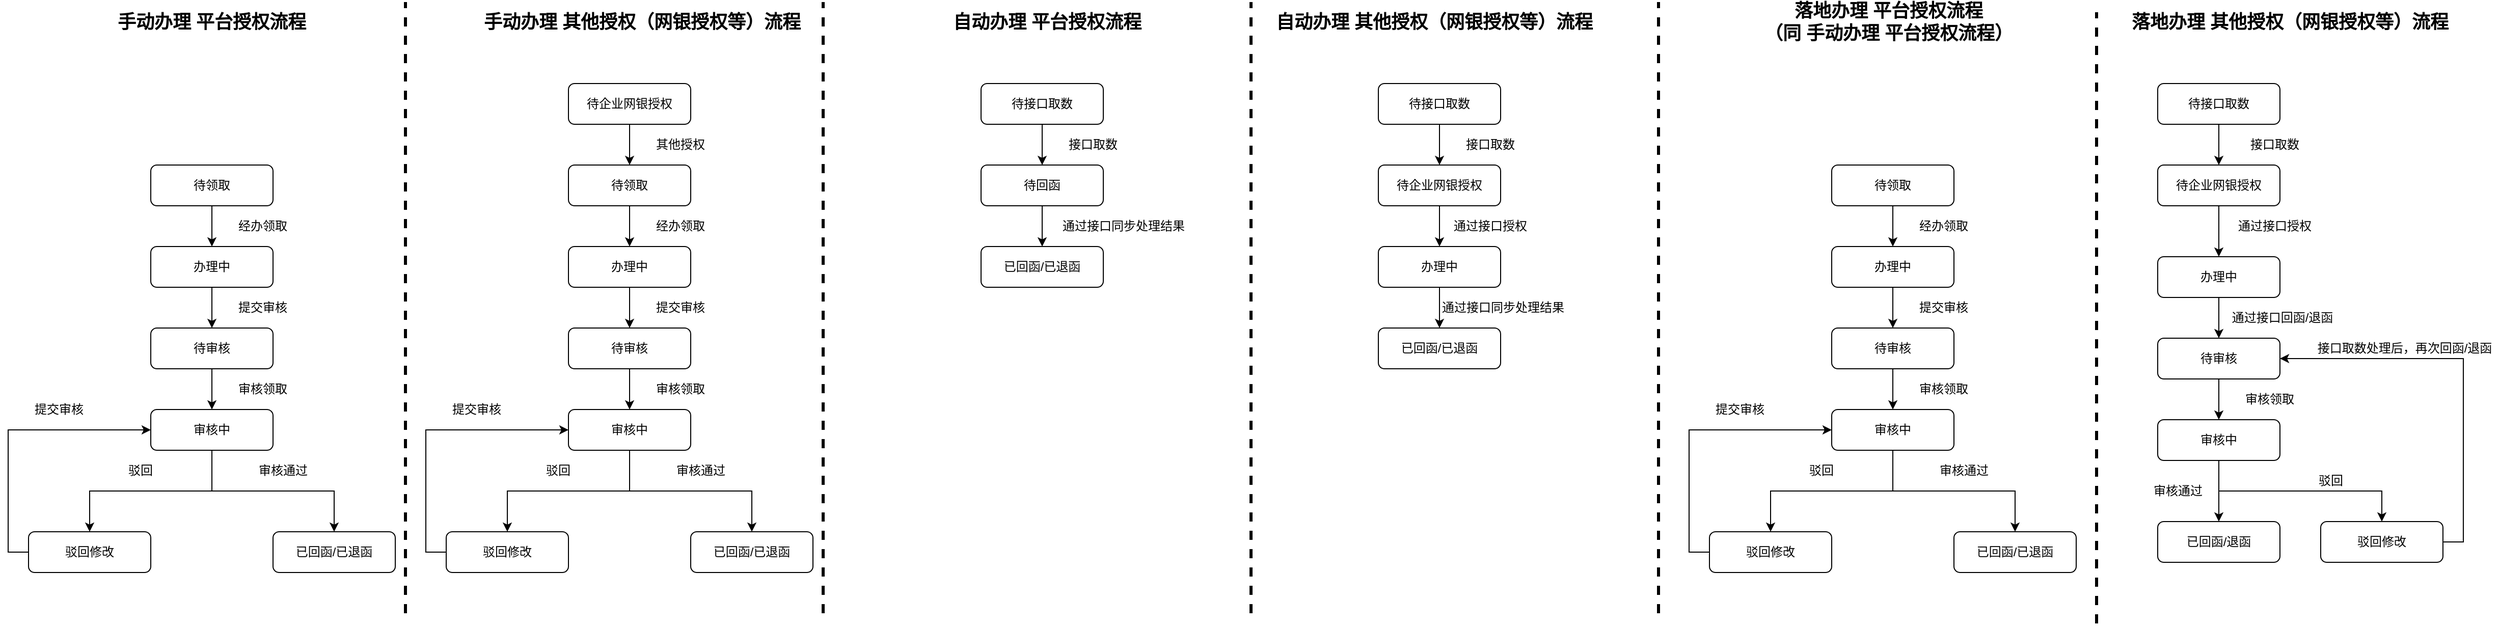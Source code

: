 <mxfile version="14.9.3" type="github">
  <diagram id="QbEDGIfnkf8j7JGIHZ4A" name="第 1 页">
    <mxGraphModel dx="2249" dy="794" grid="1" gridSize="10" guides="1" tooltips="1" connect="1" arrows="1" fold="1" page="1" pageScale="1" pageWidth="827" pageHeight="1169" math="0" shadow="0">
      <root>
        <mxCell id="0" />
        <mxCell id="1" parent="0" />
        <mxCell id="bwtcNRjYHlIZpcFxMYhS-3" style="edgeStyle=orthogonalEdgeStyle;rounded=0;orthogonalLoop=1;jettySize=auto;html=1;exitX=0.5;exitY=1;exitDx=0;exitDy=0;" parent="1" source="bwtcNRjYHlIZpcFxMYhS-1" target="bwtcNRjYHlIZpcFxMYhS-2" edge="1">
          <mxGeometry relative="1" as="geometry" />
        </mxCell>
        <mxCell id="bwtcNRjYHlIZpcFxMYhS-1" value="待企业网银授权" style="rounded=1;whiteSpace=wrap;html=1;" parent="1" vertex="1">
          <mxGeometry x="160" y="120" width="120" height="40" as="geometry" />
        </mxCell>
        <mxCell id="bwtcNRjYHlIZpcFxMYhS-6" style="edgeStyle=orthogonalEdgeStyle;rounded=0;orthogonalLoop=1;jettySize=auto;html=1;exitX=0.5;exitY=1;exitDx=0;exitDy=0;" parent="1" source="bwtcNRjYHlIZpcFxMYhS-2" target="bwtcNRjYHlIZpcFxMYhS-5" edge="1">
          <mxGeometry relative="1" as="geometry" />
        </mxCell>
        <mxCell id="bwtcNRjYHlIZpcFxMYhS-2" value="待领取" style="rounded=1;whiteSpace=wrap;html=1;" parent="1" vertex="1">
          <mxGeometry x="160" y="200" width="120" height="40" as="geometry" />
        </mxCell>
        <mxCell id="bwtcNRjYHlIZpcFxMYhS-4" value="其他授权" style="text;html=1;strokeColor=none;fillColor=none;align=center;verticalAlign=middle;whiteSpace=wrap;rounded=0;" parent="1" vertex="1">
          <mxGeometry x="220" y="170" width="100" height="20" as="geometry" />
        </mxCell>
        <mxCell id="bwtcNRjYHlIZpcFxMYhS-9" style="edgeStyle=orthogonalEdgeStyle;rounded=0;orthogonalLoop=1;jettySize=auto;html=1;exitX=0.5;exitY=1;exitDx=0;exitDy=0;" parent="1" source="bwtcNRjYHlIZpcFxMYhS-5" target="bwtcNRjYHlIZpcFxMYhS-8" edge="1">
          <mxGeometry relative="1" as="geometry" />
        </mxCell>
        <mxCell id="bwtcNRjYHlIZpcFxMYhS-5" value="办理中" style="rounded=1;whiteSpace=wrap;html=1;" parent="1" vertex="1">
          <mxGeometry x="160" y="280" width="120" height="40" as="geometry" />
        </mxCell>
        <mxCell id="bwtcNRjYHlIZpcFxMYhS-7" value="经办领取" style="text;html=1;strokeColor=none;fillColor=none;align=center;verticalAlign=middle;whiteSpace=wrap;rounded=0;" parent="1" vertex="1">
          <mxGeometry x="220" y="250" width="100" height="20" as="geometry" />
        </mxCell>
        <mxCell id="bwtcNRjYHlIZpcFxMYhS-12" style="edgeStyle=orthogonalEdgeStyle;rounded=0;orthogonalLoop=1;jettySize=auto;html=1;exitX=0.5;exitY=1;exitDx=0;exitDy=0;" parent="1" source="bwtcNRjYHlIZpcFxMYhS-8" target="bwtcNRjYHlIZpcFxMYhS-11" edge="1">
          <mxGeometry relative="1" as="geometry" />
        </mxCell>
        <mxCell id="bwtcNRjYHlIZpcFxMYhS-8" value="待审核" style="rounded=1;whiteSpace=wrap;html=1;" parent="1" vertex="1">
          <mxGeometry x="160" y="360" width="120" height="40" as="geometry" />
        </mxCell>
        <mxCell id="bwtcNRjYHlIZpcFxMYhS-10" value="提交审核" style="text;html=1;strokeColor=none;fillColor=none;align=center;verticalAlign=middle;whiteSpace=wrap;rounded=0;" parent="1" vertex="1">
          <mxGeometry x="220" y="330" width="100" height="20" as="geometry" />
        </mxCell>
        <mxCell id="bwtcNRjYHlIZpcFxMYhS-15" style="edgeStyle=orthogonalEdgeStyle;rounded=0;orthogonalLoop=1;jettySize=auto;html=1;exitX=0.5;exitY=1;exitDx=0;exitDy=0;" parent="1" source="bwtcNRjYHlIZpcFxMYhS-11" target="bwtcNRjYHlIZpcFxMYhS-14" edge="1">
          <mxGeometry relative="1" as="geometry" />
        </mxCell>
        <mxCell id="bwtcNRjYHlIZpcFxMYhS-22" style="edgeStyle=orthogonalEdgeStyle;rounded=0;orthogonalLoop=1;jettySize=auto;html=1;exitX=0.5;exitY=1;exitDx=0;exitDy=0;entryX=0.5;entryY=0;entryDx=0;entryDy=0;" parent="1" source="bwtcNRjYHlIZpcFxMYhS-11" target="bwtcNRjYHlIZpcFxMYhS-21" edge="1">
          <mxGeometry relative="1" as="geometry" />
        </mxCell>
        <mxCell id="bwtcNRjYHlIZpcFxMYhS-11" value="审核中" style="rounded=1;whiteSpace=wrap;html=1;" parent="1" vertex="1">
          <mxGeometry x="160" y="440" width="120" height="40" as="geometry" />
        </mxCell>
        <mxCell id="bwtcNRjYHlIZpcFxMYhS-13" value="审核领取" style="text;html=1;strokeColor=none;fillColor=none;align=center;verticalAlign=middle;whiteSpace=wrap;rounded=0;" parent="1" vertex="1">
          <mxGeometry x="220" y="410" width="100" height="20" as="geometry" />
        </mxCell>
        <mxCell id="bwtcNRjYHlIZpcFxMYhS-14" value="已回函/已退函" style="rounded=1;whiteSpace=wrap;html=1;" parent="1" vertex="1">
          <mxGeometry x="280" y="560" width="120" height="40" as="geometry" />
        </mxCell>
        <mxCell id="bwtcNRjYHlIZpcFxMYhS-18" value="审核通过" style="text;html=1;strokeColor=none;fillColor=none;align=center;verticalAlign=middle;whiteSpace=wrap;rounded=0;" parent="1" vertex="1">
          <mxGeometry x="240" y="490" width="100" height="20" as="geometry" />
        </mxCell>
        <mxCell id="bwtcNRjYHlIZpcFxMYhS-20" value="驳回" style="text;html=1;strokeColor=none;fillColor=none;align=center;verticalAlign=middle;whiteSpace=wrap;rounded=0;" parent="1" vertex="1">
          <mxGeometry x="120" y="490" width="60" height="20" as="geometry" />
        </mxCell>
        <mxCell id="bwtcNRjYHlIZpcFxMYhS-23" style="edgeStyle=orthogonalEdgeStyle;rounded=0;orthogonalLoop=1;jettySize=auto;html=1;exitX=0;exitY=0.5;exitDx=0;exitDy=0;entryX=0;entryY=0.5;entryDx=0;entryDy=0;" parent="1" source="bwtcNRjYHlIZpcFxMYhS-21" target="bwtcNRjYHlIZpcFxMYhS-11" edge="1">
          <mxGeometry relative="1" as="geometry">
            <Array as="points">
              <mxPoint x="20" y="580" />
              <mxPoint x="20" y="460" />
            </Array>
          </mxGeometry>
        </mxCell>
        <mxCell id="bwtcNRjYHlIZpcFxMYhS-21" value="驳回修改" style="rounded=1;whiteSpace=wrap;html=1;" parent="1" vertex="1">
          <mxGeometry x="40" y="560" width="120" height="40" as="geometry" />
        </mxCell>
        <mxCell id="bwtcNRjYHlIZpcFxMYhS-24" value="提交审核" style="text;html=1;strokeColor=none;fillColor=none;align=center;verticalAlign=middle;whiteSpace=wrap;rounded=0;" parent="1" vertex="1">
          <mxGeometry x="40" y="430" width="60" height="20" as="geometry" />
        </mxCell>
        <mxCell id="bwtcNRjYHlIZpcFxMYhS-25" value="手动办理 其他授权（网银授权等）流程" style="text;html=1;strokeColor=none;fillColor=none;align=center;verticalAlign=middle;whiteSpace=wrap;rounded=0;fontSize=18;fontStyle=1" parent="1" vertex="1">
          <mxGeometry x="75" y="40" width="315" height="40" as="geometry" />
        </mxCell>
        <mxCell id="bwtcNRjYHlIZpcFxMYhS-28" style="edgeStyle=orthogonalEdgeStyle;rounded=0;orthogonalLoop=1;jettySize=auto;html=1;exitX=0.5;exitY=1;exitDx=0;exitDy=0;" parent="1" source="bwtcNRjYHlIZpcFxMYhS-29" target="bwtcNRjYHlIZpcFxMYhS-32" edge="1">
          <mxGeometry relative="1" as="geometry" />
        </mxCell>
        <mxCell id="bwtcNRjYHlIZpcFxMYhS-29" value="待领取" style="rounded=1;whiteSpace=wrap;html=1;" parent="1" vertex="1">
          <mxGeometry x="-250" y="200" width="120" height="40" as="geometry" />
        </mxCell>
        <mxCell id="bwtcNRjYHlIZpcFxMYhS-31" style="edgeStyle=orthogonalEdgeStyle;rounded=0;orthogonalLoop=1;jettySize=auto;html=1;exitX=0.5;exitY=1;exitDx=0;exitDy=0;" parent="1" source="bwtcNRjYHlIZpcFxMYhS-32" target="bwtcNRjYHlIZpcFxMYhS-35" edge="1">
          <mxGeometry relative="1" as="geometry" />
        </mxCell>
        <mxCell id="bwtcNRjYHlIZpcFxMYhS-32" value="办理中" style="rounded=1;whiteSpace=wrap;html=1;" parent="1" vertex="1">
          <mxGeometry x="-250" y="280" width="120" height="40" as="geometry" />
        </mxCell>
        <mxCell id="bwtcNRjYHlIZpcFxMYhS-33" value="经办领取" style="text;html=1;strokeColor=none;fillColor=none;align=center;verticalAlign=middle;whiteSpace=wrap;rounded=0;" parent="1" vertex="1">
          <mxGeometry x="-190" y="250" width="100" height="20" as="geometry" />
        </mxCell>
        <mxCell id="bwtcNRjYHlIZpcFxMYhS-34" style="edgeStyle=orthogonalEdgeStyle;rounded=0;orthogonalLoop=1;jettySize=auto;html=1;exitX=0.5;exitY=1;exitDx=0;exitDy=0;" parent="1" source="bwtcNRjYHlIZpcFxMYhS-35" target="bwtcNRjYHlIZpcFxMYhS-39" edge="1">
          <mxGeometry relative="1" as="geometry" />
        </mxCell>
        <mxCell id="bwtcNRjYHlIZpcFxMYhS-35" value="待审核" style="rounded=1;whiteSpace=wrap;html=1;" parent="1" vertex="1">
          <mxGeometry x="-250" y="360" width="120" height="40" as="geometry" />
        </mxCell>
        <mxCell id="bwtcNRjYHlIZpcFxMYhS-36" value="提交审核" style="text;html=1;strokeColor=none;fillColor=none;align=center;verticalAlign=middle;whiteSpace=wrap;rounded=0;" parent="1" vertex="1">
          <mxGeometry x="-190" y="330" width="100" height="20" as="geometry" />
        </mxCell>
        <mxCell id="bwtcNRjYHlIZpcFxMYhS-37" style="edgeStyle=orthogonalEdgeStyle;rounded=0;orthogonalLoop=1;jettySize=auto;html=1;exitX=0.5;exitY=1;exitDx=0;exitDy=0;" parent="1" source="bwtcNRjYHlIZpcFxMYhS-39" target="bwtcNRjYHlIZpcFxMYhS-41" edge="1">
          <mxGeometry relative="1" as="geometry" />
        </mxCell>
        <mxCell id="bwtcNRjYHlIZpcFxMYhS-38" style="edgeStyle=orthogonalEdgeStyle;rounded=0;orthogonalLoop=1;jettySize=auto;html=1;exitX=0.5;exitY=1;exitDx=0;exitDy=0;entryX=0.5;entryY=0;entryDx=0;entryDy=0;" parent="1" source="bwtcNRjYHlIZpcFxMYhS-39" target="bwtcNRjYHlIZpcFxMYhS-45" edge="1">
          <mxGeometry relative="1" as="geometry" />
        </mxCell>
        <mxCell id="bwtcNRjYHlIZpcFxMYhS-39" value="审核中" style="rounded=1;whiteSpace=wrap;html=1;" parent="1" vertex="1">
          <mxGeometry x="-250" y="440" width="120" height="40" as="geometry" />
        </mxCell>
        <mxCell id="bwtcNRjYHlIZpcFxMYhS-40" value="审核领取" style="text;html=1;strokeColor=none;fillColor=none;align=center;verticalAlign=middle;whiteSpace=wrap;rounded=0;" parent="1" vertex="1">
          <mxGeometry x="-190" y="410" width="100" height="20" as="geometry" />
        </mxCell>
        <mxCell id="bwtcNRjYHlIZpcFxMYhS-41" value="已回函/已退函" style="rounded=1;whiteSpace=wrap;html=1;" parent="1" vertex="1">
          <mxGeometry x="-130" y="560" width="120" height="40" as="geometry" />
        </mxCell>
        <mxCell id="bwtcNRjYHlIZpcFxMYhS-42" value="审核通过" style="text;html=1;strokeColor=none;fillColor=none;align=center;verticalAlign=middle;whiteSpace=wrap;rounded=0;" parent="1" vertex="1">
          <mxGeometry x="-170" y="490" width="100" height="20" as="geometry" />
        </mxCell>
        <mxCell id="bwtcNRjYHlIZpcFxMYhS-43" value="驳回" style="text;html=1;strokeColor=none;fillColor=none;align=center;verticalAlign=middle;whiteSpace=wrap;rounded=0;" parent="1" vertex="1">
          <mxGeometry x="-290" y="490" width="60" height="20" as="geometry" />
        </mxCell>
        <mxCell id="bwtcNRjYHlIZpcFxMYhS-44" style="edgeStyle=orthogonalEdgeStyle;rounded=0;orthogonalLoop=1;jettySize=auto;html=1;exitX=0;exitY=0.5;exitDx=0;exitDy=0;entryX=0;entryY=0.5;entryDx=0;entryDy=0;" parent="1" source="bwtcNRjYHlIZpcFxMYhS-45" target="bwtcNRjYHlIZpcFxMYhS-39" edge="1">
          <mxGeometry relative="1" as="geometry">
            <Array as="points">
              <mxPoint x="-390" y="580" />
              <mxPoint x="-390" y="460" />
            </Array>
          </mxGeometry>
        </mxCell>
        <mxCell id="bwtcNRjYHlIZpcFxMYhS-45" value="驳回修改" style="rounded=1;whiteSpace=wrap;html=1;" parent="1" vertex="1">
          <mxGeometry x="-370" y="560" width="120" height="40" as="geometry" />
        </mxCell>
        <mxCell id="bwtcNRjYHlIZpcFxMYhS-46" value="提交审核" style="text;html=1;strokeColor=none;fillColor=none;align=center;verticalAlign=middle;whiteSpace=wrap;rounded=0;" parent="1" vertex="1">
          <mxGeometry x="-370" y="430" width="60" height="20" as="geometry" />
        </mxCell>
        <mxCell id="bwtcNRjYHlIZpcFxMYhS-47" value="手动办理 平台授权流程" style="text;html=1;strokeColor=none;fillColor=none;align=center;verticalAlign=middle;whiteSpace=wrap;rounded=0;fontSize=18;fontStyle=1" parent="1" vertex="1">
          <mxGeometry x="-335" y="40" width="290" height="40" as="geometry" />
        </mxCell>
        <mxCell id="bwtcNRjYHlIZpcFxMYhS-48" value="" style="endArrow=none;dashed=1;html=1;fontSize=18;fontStyle=1;strokeWidth=3;" parent="1" edge="1">
          <mxGeometry width="50" height="50" relative="1" as="geometry">
            <mxPoint x="410" y="640" as="sourcePoint" />
            <mxPoint x="410" y="40" as="targetPoint" />
          </mxGeometry>
        </mxCell>
        <mxCell id="bwtcNRjYHlIZpcFxMYhS-50" value="" style="endArrow=none;dashed=1;html=1;fontSize=18;fontStyle=1;strokeWidth=3;" parent="1" edge="1">
          <mxGeometry width="50" height="50" relative="1" as="geometry">
            <mxPoint x="830" y="640" as="sourcePoint" />
            <mxPoint x="830" y="40" as="targetPoint" />
          </mxGeometry>
        </mxCell>
        <mxCell id="bwtcNRjYHlIZpcFxMYhS-103" style="edgeStyle=orthogonalEdgeStyle;rounded=0;orthogonalLoop=1;jettySize=auto;html=1;exitX=0.5;exitY=1;exitDx=0;exitDy=0;strokeWidth=1;fontSize=12;" parent="1" source="bwtcNRjYHlIZpcFxMYhS-52" target="bwtcNRjYHlIZpcFxMYhS-102" edge="1">
          <mxGeometry relative="1" as="geometry" />
        </mxCell>
        <mxCell id="bwtcNRjYHlIZpcFxMYhS-52" value="待企业网银授权" style="rounded=1;whiteSpace=wrap;html=1;" parent="1" vertex="1">
          <mxGeometry x="955" y="200" width="120" height="40" as="geometry" />
        </mxCell>
        <mxCell id="bwtcNRjYHlIZpcFxMYhS-72" value="自动办理 其他授权（网银授权等）流程" style="text;html=1;strokeColor=none;fillColor=none;align=center;verticalAlign=middle;whiteSpace=wrap;rounded=0;fontSize=18;fontStyle=1" parent="1" vertex="1">
          <mxGeometry x="840" y="50" width="340" height="20" as="geometry" />
        </mxCell>
        <mxCell id="bwtcNRjYHlIZpcFxMYhS-73" value="" style="endArrow=none;dashed=1;html=1;fontSize=18;fontStyle=1;strokeWidth=3;" parent="1" edge="1">
          <mxGeometry width="50" height="50" relative="1" as="geometry">
            <mxPoint x="1230" y="640" as="sourcePoint" />
            <mxPoint x="1230" y="40" as="targetPoint" />
          </mxGeometry>
        </mxCell>
        <mxCell id="bwtcNRjYHlIZpcFxMYhS-94" value="自动办理 平台授权流程" style="text;html=1;strokeColor=none;fillColor=none;align=center;verticalAlign=middle;whiteSpace=wrap;rounded=0;fontSize=18;fontStyle=1" parent="1" vertex="1">
          <mxGeometry x="485" y="50" width="290" height="20" as="geometry" />
        </mxCell>
        <mxCell id="bwtcNRjYHlIZpcFxMYhS-99" value="已回函/已退函" style="rounded=1;whiteSpace=wrap;html=1;fontSize=12;" parent="1" vertex="1">
          <mxGeometry x="955" y="360" width="120" height="40" as="geometry" />
        </mxCell>
        <mxCell id="bwtcNRjYHlIZpcFxMYhS-106" style="edgeStyle=orthogonalEdgeStyle;rounded=0;orthogonalLoop=1;jettySize=auto;html=1;exitX=0.5;exitY=1;exitDx=0;exitDy=0;strokeWidth=1;fontSize=12;" parent="1" source="bwtcNRjYHlIZpcFxMYhS-102" target="bwtcNRjYHlIZpcFxMYhS-99" edge="1">
          <mxGeometry relative="1" as="geometry" />
        </mxCell>
        <mxCell id="bwtcNRjYHlIZpcFxMYhS-102" value="办理中" style="rounded=1;whiteSpace=wrap;html=1;fontSize=12;" parent="1" vertex="1">
          <mxGeometry x="955" y="280" width="120" height="40" as="geometry" />
        </mxCell>
        <mxCell id="bwtcNRjYHlIZpcFxMYhS-104" value="通过接口授权" style="text;html=1;strokeColor=none;fillColor=none;align=center;verticalAlign=middle;whiteSpace=wrap;rounded=0;" parent="1" vertex="1">
          <mxGeometry x="1015" y="250" width="100" height="20" as="geometry" />
        </mxCell>
        <mxCell id="bwtcNRjYHlIZpcFxMYhS-108" value="落地办理 其他授权（网银授权等）流程" style="text;html=1;strokeColor=none;fillColor=none;align=center;verticalAlign=middle;whiteSpace=wrap;rounded=0;fontSize=18;fontStyle=1" parent="1" vertex="1">
          <mxGeometry x="1690" y="50" width="320" height="20" as="geometry" />
        </mxCell>
        <mxCell id="bwtcNRjYHlIZpcFxMYhS-114" style="edgeStyle=orthogonalEdgeStyle;rounded=0;orthogonalLoop=1;jettySize=auto;html=1;exitX=0.5;exitY=1;exitDx=0;exitDy=0;strokeWidth=1;fontSize=12;" parent="1" source="bwtcNRjYHlIZpcFxMYhS-109" target="bwtcNRjYHlIZpcFxMYhS-113" edge="1">
          <mxGeometry relative="1" as="geometry" />
        </mxCell>
        <mxCell id="bwtcNRjYHlIZpcFxMYhS-109" value="待接口取数" style="rounded=1;whiteSpace=wrap;html=1;" parent="1" vertex="1">
          <mxGeometry x="1720" y="120" width="120" height="40" as="geometry" />
        </mxCell>
        <mxCell id="bwtcNRjYHlIZpcFxMYhS-111" style="edgeStyle=orthogonalEdgeStyle;rounded=0;orthogonalLoop=1;jettySize=auto;html=1;exitX=0.5;exitY=1;exitDx=0;exitDy=0;entryX=0.5;entryY=0;entryDx=0;entryDy=0;strokeWidth=1;fontSize=12;" parent="1" source="bwtcNRjYHlIZpcFxMYhS-110" target="bwtcNRjYHlIZpcFxMYhS-52" edge="1">
          <mxGeometry relative="1" as="geometry" />
        </mxCell>
        <mxCell id="bwtcNRjYHlIZpcFxMYhS-110" value="待接口取数" style="rounded=1;whiteSpace=wrap;html=1;" parent="1" vertex="1">
          <mxGeometry x="955" y="120" width="120" height="40" as="geometry" />
        </mxCell>
        <mxCell id="bwtcNRjYHlIZpcFxMYhS-112" value="接口取数" style="text;html=1;strokeColor=none;fillColor=none;align=center;verticalAlign=middle;whiteSpace=wrap;rounded=0;" parent="1" vertex="1">
          <mxGeometry x="1015" y="170" width="100" height="20" as="geometry" />
        </mxCell>
        <mxCell id="bwtcNRjYHlIZpcFxMYhS-202" style="edgeStyle=orthogonalEdgeStyle;rounded=0;orthogonalLoop=1;jettySize=auto;html=1;exitX=0.5;exitY=1;exitDx=0;exitDy=0;entryX=0.5;entryY=0;entryDx=0;entryDy=0;strokeWidth=1;fontSize=12;" parent="1" source="bwtcNRjYHlIZpcFxMYhS-113" target="bwtcNRjYHlIZpcFxMYhS-123" edge="1">
          <mxGeometry relative="1" as="geometry" />
        </mxCell>
        <mxCell id="bwtcNRjYHlIZpcFxMYhS-113" value="待企业网银授权" style="rounded=1;whiteSpace=wrap;html=1;fontSize=12;" parent="1" vertex="1">
          <mxGeometry x="1720" y="200" width="120" height="40" as="geometry" />
        </mxCell>
        <mxCell id="bwtcNRjYHlIZpcFxMYhS-115" value="接口取数" style="text;html=1;strokeColor=none;fillColor=none;align=center;verticalAlign=middle;whiteSpace=wrap;rounded=0;" parent="1" vertex="1">
          <mxGeometry x="1785" y="170" width="100" height="20" as="geometry" />
        </mxCell>
        <mxCell id="bwtcNRjYHlIZpcFxMYhS-139" style="edgeStyle=orthogonalEdgeStyle;rounded=0;orthogonalLoop=1;jettySize=auto;html=1;exitX=0.5;exitY=1;exitDx=0;exitDy=0;strokeWidth=1;fontSize=12;" parent="1" source="bwtcNRjYHlIZpcFxMYhS-121" target="bwtcNRjYHlIZpcFxMYhS-138" edge="1">
          <mxGeometry relative="1" as="geometry" />
        </mxCell>
        <mxCell id="bwtcNRjYHlIZpcFxMYhS-121" value="待审核" style="rounded=1;whiteSpace=wrap;html=1;fontSize=12;" parent="1" vertex="1">
          <mxGeometry x="1720" y="370" width="120" height="40" as="geometry" />
        </mxCell>
        <mxCell id="bwtcNRjYHlIZpcFxMYhS-122" style="edgeStyle=orthogonalEdgeStyle;rounded=0;orthogonalLoop=1;jettySize=auto;html=1;exitX=0.5;exitY=1;exitDx=0;exitDy=0;strokeWidth=1;fontSize=12;" parent="1" source="bwtcNRjYHlIZpcFxMYhS-123" target="bwtcNRjYHlIZpcFxMYhS-121" edge="1">
          <mxGeometry relative="1" as="geometry" />
        </mxCell>
        <mxCell id="bwtcNRjYHlIZpcFxMYhS-123" value="办理中" style="rounded=1;whiteSpace=wrap;html=1;fontSize=12;" parent="1" vertex="1">
          <mxGeometry x="1720" y="290" width="120" height="40" as="geometry" />
        </mxCell>
        <mxCell id="bwtcNRjYHlIZpcFxMYhS-124" value="通过接口授权" style="text;html=1;strokeColor=none;fillColor=none;align=center;verticalAlign=middle;whiteSpace=wrap;rounded=0;" parent="1" vertex="1">
          <mxGeometry x="1785" y="250" width="100" height="20" as="geometry" />
        </mxCell>
        <mxCell id="bwtcNRjYHlIZpcFxMYhS-137" value="通过接口回函/退函" style="text;html=1;strokeColor=none;fillColor=none;align=center;verticalAlign=middle;whiteSpace=wrap;rounded=0;" parent="1" vertex="1">
          <mxGeometry x="1780" y="340" width="125" height="20" as="geometry" />
        </mxCell>
        <mxCell id="bwtcNRjYHlIZpcFxMYhS-142" style="edgeStyle=orthogonalEdgeStyle;rounded=0;orthogonalLoop=1;jettySize=auto;html=1;exitX=0.5;exitY=1;exitDx=0;exitDy=0;strokeWidth=1;fontSize=12;" parent="1" source="bwtcNRjYHlIZpcFxMYhS-138" target="bwtcNRjYHlIZpcFxMYhS-141" edge="1">
          <mxGeometry relative="1" as="geometry" />
        </mxCell>
        <mxCell id="bwtcNRjYHlIZpcFxMYhS-148" style="edgeStyle=orthogonalEdgeStyle;rounded=0;orthogonalLoop=1;jettySize=auto;html=1;exitX=0.5;exitY=1;exitDx=0;exitDy=0;strokeWidth=1;fontSize=12;" parent="1" source="bwtcNRjYHlIZpcFxMYhS-138" target="bwtcNRjYHlIZpcFxMYhS-147" edge="1">
          <mxGeometry relative="1" as="geometry" />
        </mxCell>
        <mxCell id="bwtcNRjYHlIZpcFxMYhS-138" value="审核中" style="rounded=1;whiteSpace=wrap;html=1;fontSize=12;" parent="1" vertex="1">
          <mxGeometry x="1720" y="450" width="120" height="40" as="geometry" />
        </mxCell>
        <mxCell id="bwtcNRjYHlIZpcFxMYhS-140" value="审核领取" style="text;html=1;strokeColor=none;fillColor=none;align=center;verticalAlign=middle;whiteSpace=wrap;rounded=0;" parent="1" vertex="1">
          <mxGeometry x="1780" y="420" width="100" height="20" as="geometry" />
        </mxCell>
        <mxCell id="bwtcNRjYHlIZpcFxMYhS-141" value="已回函/退函" style="rounded=1;whiteSpace=wrap;html=1;fontSize=12;" parent="1" vertex="1">
          <mxGeometry x="1720" y="550" width="120" height="40" as="geometry" />
        </mxCell>
        <mxCell id="bwtcNRjYHlIZpcFxMYhS-143" value="审核通过" style="text;html=1;strokeColor=none;fillColor=none;align=center;verticalAlign=middle;whiteSpace=wrap;rounded=0;" parent="1" vertex="1">
          <mxGeometry x="1690" y="510" width="100" height="20" as="geometry" />
        </mxCell>
        <mxCell id="bwtcNRjYHlIZpcFxMYhS-145" value="驳回" style="text;html=1;strokeColor=none;fillColor=none;align=center;verticalAlign=middle;whiteSpace=wrap;rounded=0;" parent="1" vertex="1">
          <mxGeometry x="1840" y="500" width="100" height="20" as="geometry" />
        </mxCell>
        <mxCell id="bwtcNRjYHlIZpcFxMYhS-149" style="edgeStyle=orthogonalEdgeStyle;rounded=0;orthogonalLoop=1;jettySize=auto;html=1;exitX=1;exitY=0.5;exitDx=0;exitDy=0;entryX=1;entryY=0.5;entryDx=0;entryDy=0;strokeWidth=1;fontSize=12;" parent="1" source="bwtcNRjYHlIZpcFxMYhS-147" target="bwtcNRjYHlIZpcFxMYhS-121" edge="1">
          <mxGeometry relative="1" as="geometry">
            <Array as="points">
              <mxPoint x="2020" y="570" />
              <mxPoint x="2020" y="390" />
            </Array>
          </mxGeometry>
        </mxCell>
        <mxCell id="bwtcNRjYHlIZpcFxMYhS-147" value="驳回修改" style="rounded=1;whiteSpace=wrap;html=1;fontSize=12;" parent="1" vertex="1">
          <mxGeometry x="1880" y="550" width="120" height="40" as="geometry" />
        </mxCell>
        <mxCell id="bwtcNRjYHlIZpcFxMYhS-150" value="接口取数处理后，再次回函/退函" style="text;html=1;strokeColor=none;fillColor=none;align=center;verticalAlign=middle;whiteSpace=wrap;rounded=0;" parent="1" vertex="1">
          <mxGeometry x="1870" y="370" width="185" height="20" as="geometry" />
        </mxCell>
        <mxCell id="bwtcNRjYHlIZpcFxMYhS-165" style="edgeStyle=orthogonalEdgeStyle;rounded=0;orthogonalLoop=1;jettySize=auto;html=1;exitX=0.5;exitY=1;exitDx=0;exitDy=0;strokeWidth=1;fontSize=12;" parent="1" source="bwtcNRjYHlIZpcFxMYhS-154" target="bwtcNRjYHlIZpcFxMYhS-164" edge="1">
          <mxGeometry relative="1" as="geometry" />
        </mxCell>
        <mxCell id="bwtcNRjYHlIZpcFxMYhS-154" value="待回函" style="rounded=1;whiteSpace=wrap;html=1;" parent="1" vertex="1">
          <mxGeometry x="565" y="200" width="120" height="40" as="geometry" />
        </mxCell>
        <mxCell id="bwtcNRjYHlIZpcFxMYhS-160" value="通过接口同步处理结果" style="text;html=1;strokeColor=none;fillColor=none;align=center;verticalAlign=middle;whiteSpace=wrap;rounded=0;" parent="1" vertex="1">
          <mxGeometry x="640" y="250" width="130" height="20" as="geometry" />
        </mxCell>
        <mxCell id="bwtcNRjYHlIZpcFxMYhS-161" style="edgeStyle=orthogonalEdgeStyle;rounded=0;orthogonalLoop=1;jettySize=auto;html=1;exitX=0.5;exitY=1;exitDx=0;exitDy=0;entryX=0.5;entryY=0;entryDx=0;entryDy=0;strokeWidth=1;fontSize=12;" parent="1" source="bwtcNRjYHlIZpcFxMYhS-162" target="bwtcNRjYHlIZpcFxMYhS-154" edge="1">
          <mxGeometry relative="1" as="geometry" />
        </mxCell>
        <mxCell id="bwtcNRjYHlIZpcFxMYhS-162" value="待接口取数" style="rounded=1;whiteSpace=wrap;html=1;" parent="1" vertex="1">
          <mxGeometry x="565" y="120" width="120" height="40" as="geometry" />
        </mxCell>
        <mxCell id="bwtcNRjYHlIZpcFxMYhS-163" value="接口取数" style="text;html=1;strokeColor=none;fillColor=none;align=center;verticalAlign=middle;whiteSpace=wrap;rounded=0;" parent="1" vertex="1">
          <mxGeometry x="625" y="170" width="100" height="20" as="geometry" />
        </mxCell>
        <mxCell id="bwtcNRjYHlIZpcFxMYhS-164" value="已回函/已退函" style="rounded=1;whiteSpace=wrap;html=1;fontSize=12;" parent="1" vertex="1">
          <mxGeometry x="565" y="280" width="120" height="40" as="geometry" />
        </mxCell>
        <mxCell id="bwtcNRjYHlIZpcFxMYhS-170" value="落地办理 平台授权流程&lt;br&gt;（同 手动办理 平台授权流程）" style="text;html=1;strokeColor=none;fillColor=none;align=center;verticalAlign=middle;whiteSpace=wrap;rounded=0;fontSize=18;fontStyle=1" parent="1" vertex="1">
          <mxGeometry x="1311" y="50" width="290" height="20" as="geometry" />
        </mxCell>
        <mxCell id="bwtcNRjYHlIZpcFxMYhS-201" value="通过接口同步处理结果" style="text;html=1;strokeColor=none;fillColor=none;align=center;verticalAlign=middle;whiteSpace=wrap;rounded=0;" parent="1" vertex="1">
          <mxGeometry x="1015" y="330" width="125" height="20" as="geometry" />
        </mxCell>
        <mxCell id="fkF1EM9bubWEw_HmZlim-2" value="" style="endArrow=none;dashed=1;html=1;fontSize=18;fontStyle=1;strokeWidth=3;" edge="1" parent="1">
          <mxGeometry width="50" height="50" relative="1" as="geometry">
            <mxPoint x="1660" y="650" as="sourcePoint" />
            <mxPoint x="1660" y="50" as="targetPoint" />
          </mxGeometry>
        </mxCell>
        <mxCell id="fkF1EM9bubWEw_HmZlim-3" value="" style="endArrow=none;dashed=1;html=1;fontSize=18;fontStyle=1;strokeWidth=3;" edge="1" parent="1">
          <mxGeometry width="50" height="50" relative="1" as="geometry">
            <mxPoint y="640" as="sourcePoint" />
            <mxPoint y="40" as="targetPoint" />
          </mxGeometry>
        </mxCell>
        <mxCell id="fkF1EM9bubWEw_HmZlim-22" style="edgeStyle=orthogonalEdgeStyle;rounded=0;orthogonalLoop=1;jettySize=auto;html=1;exitX=0.5;exitY=1;exitDx=0;exitDy=0;" edge="1" source="fkF1EM9bubWEw_HmZlim-23" target="fkF1EM9bubWEw_HmZlim-25" parent="1">
          <mxGeometry relative="1" as="geometry" />
        </mxCell>
        <mxCell id="fkF1EM9bubWEw_HmZlim-23" value="待领取" style="rounded=1;whiteSpace=wrap;html=1;" vertex="1" parent="1">
          <mxGeometry x="1400" y="200" width="120" height="40" as="geometry" />
        </mxCell>
        <mxCell id="fkF1EM9bubWEw_HmZlim-24" style="edgeStyle=orthogonalEdgeStyle;rounded=0;orthogonalLoop=1;jettySize=auto;html=1;exitX=0.5;exitY=1;exitDx=0;exitDy=0;" edge="1" source="fkF1EM9bubWEw_HmZlim-25" target="fkF1EM9bubWEw_HmZlim-28" parent="1">
          <mxGeometry relative="1" as="geometry" />
        </mxCell>
        <mxCell id="fkF1EM9bubWEw_HmZlim-25" value="办理中" style="rounded=1;whiteSpace=wrap;html=1;" vertex="1" parent="1">
          <mxGeometry x="1400" y="280" width="120" height="40" as="geometry" />
        </mxCell>
        <mxCell id="fkF1EM9bubWEw_HmZlim-26" value="经办领取" style="text;html=1;strokeColor=none;fillColor=none;align=center;verticalAlign=middle;whiteSpace=wrap;rounded=0;" vertex="1" parent="1">
          <mxGeometry x="1460" y="250" width="100" height="20" as="geometry" />
        </mxCell>
        <mxCell id="fkF1EM9bubWEw_HmZlim-27" style="edgeStyle=orthogonalEdgeStyle;rounded=0;orthogonalLoop=1;jettySize=auto;html=1;exitX=0.5;exitY=1;exitDx=0;exitDy=0;" edge="1" source="fkF1EM9bubWEw_HmZlim-28" target="fkF1EM9bubWEw_HmZlim-32" parent="1">
          <mxGeometry relative="1" as="geometry" />
        </mxCell>
        <mxCell id="fkF1EM9bubWEw_HmZlim-28" value="待审核" style="rounded=1;whiteSpace=wrap;html=1;" vertex="1" parent="1">
          <mxGeometry x="1400" y="360" width="120" height="40" as="geometry" />
        </mxCell>
        <mxCell id="fkF1EM9bubWEw_HmZlim-29" value="提交审核" style="text;html=1;strokeColor=none;fillColor=none;align=center;verticalAlign=middle;whiteSpace=wrap;rounded=0;" vertex="1" parent="1">
          <mxGeometry x="1460" y="330" width="100" height="20" as="geometry" />
        </mxCell>
        <mxCell id="fkF1EM9bubWEw_HmZlim-30" style="edgeStyle=orthogonalEdgeStyle;rounded=0;orthogonalLoop=1;jettySize=auto;html=1;exitX=0.5;exitY=1;exitDx=0;exitDy=0;" edge="1" source="fkF1EM9bubWEw_HmZlim-32" target="fkF1EM9bubWEw_HmZlim-34" parent="1">
          <mxGeometry relative="1" as="geometry" />
        </mxCell>
        <mxCell id="fkF1EM9bubWEw_HmZlim-31" style="edgeStyle=orthogonalEdgeStyle;rounded=0;orthogonalLoop=1;jettySize=auto;html=1;exitX=0.5;exitY=1;exitDx=0;exitDy=0;entryX=0.5;entryY=0;entryDx=0;entryDy=0;" edge="1" source="fkF1EM9bubWEw_HmZlim-32" target="fkF1EM9bubWEw_HmZlim-38" parent="1">
          <mxGeometry relative="1" as="geometry" />
        </mxCell>
        <mxCell id="fkF1EM9bubWEw_HmZlim-32" value="审核中" style="rounded=1;whiteSpace=wrap;html=1;" vertex="1" parent="1">
          <mxGeometry x="1400" y="440" width="120" height="40" as="geometry" />
        </mxCell>
        <mxCell id="fkF1EM9bubWEw_HmZlim-33" value="审核领取" style="text;html=1;strokeColor=none;fillColor=none;align=center;verticalAlign=middle;whiteSpace=wrap;rounded=0;" vertex="1" parent="1">
          <mxGeometry x="1460" y="410" width="100" height="20" as="geometry" />
        </mxCell>
        <mxCell id="fkF1EM9bubWEw_HmZlim-34" value="已回函/已退函" style="rounded=1;whiteSpace=wrap;html=1;" vertex="1" parent="1">
          <mxGeometry x="1520" y="560" width="120" height="40" as="geometry" />
        </mxCell>
        <mxCell id="fkF1EM9bubWEw_HmZlim-35" value="审核通过" style="text;html=1;strokeColor=none;fillColor=none;align=center;verticalAlign=middle;whiteSpace=wrap;rounded=0;" vertex="1" parent="1">
          <mxGeometry x="1480" y="490" width="100" height="20" as="geometry" />
        </mxCell>
        <mxCell id="fkF1EM9bubWEw_HmZlim-36" value="驳回" style="text;html=1;strokeColor=none;fillColor=none;align=center;verticalAlign=middle;whiteSpace=wrap;rounded=0;" vertex="1" parent="1">
          <mxGeometry x="1360" y="490" width="60" height="20" as="geometry" />
        </mxCell>
        <mxCell id="fkF1EM9bubWEw_HmZlim-37" style="edgeStyle=orthogonalEdgeStyle;rounded=0;orthogonalLoop=1;jettySize=auto;html=1;exitX=0;exitY=0.5;exitDx=0;exitDy=0;entryX=0;entryY=0.5;entryDx=0;entryDy=0;" edge="1" source="fkF1EM9bubWEw_HmZlim-38" target="fkF1EM9bubWEw_HmZlim-32" parent="1">
          <mxGeometry relative="1" as="geometry">
            <Array as="points">
              <mxPoint x="1260" y="580" />
              <mxPoint x="1260" y="460" />
            </Array>
          </mxGeometry>
        </mxCell>
        <mxCell id="fkF1EM9bubWEw_HmZlim-38" value="驳回修改" style="rounded=1;whiteSpace=wrap;html=1;" vertex="1" parent="1">
          <mxGeometry x="1280" y="560" width="120" height="40" as="geometry" />
        </mxCell>
        <mxCell id="fkF1EM9bubWEw_HmZlim-39" value="提交审核" style="text;html=1;strokeColor=none;fillColor=none;align=center;verticalAlign=middle;whiteSpace=wrap;rounded=0;" vertex="1" parent="1">
          <mxGeometry x="1280" y="430" width="60" height="20" as="geometry" />
        </mxCell>
      </root>
    </mxGraphModel>
  </diagram>
</mxfile>

